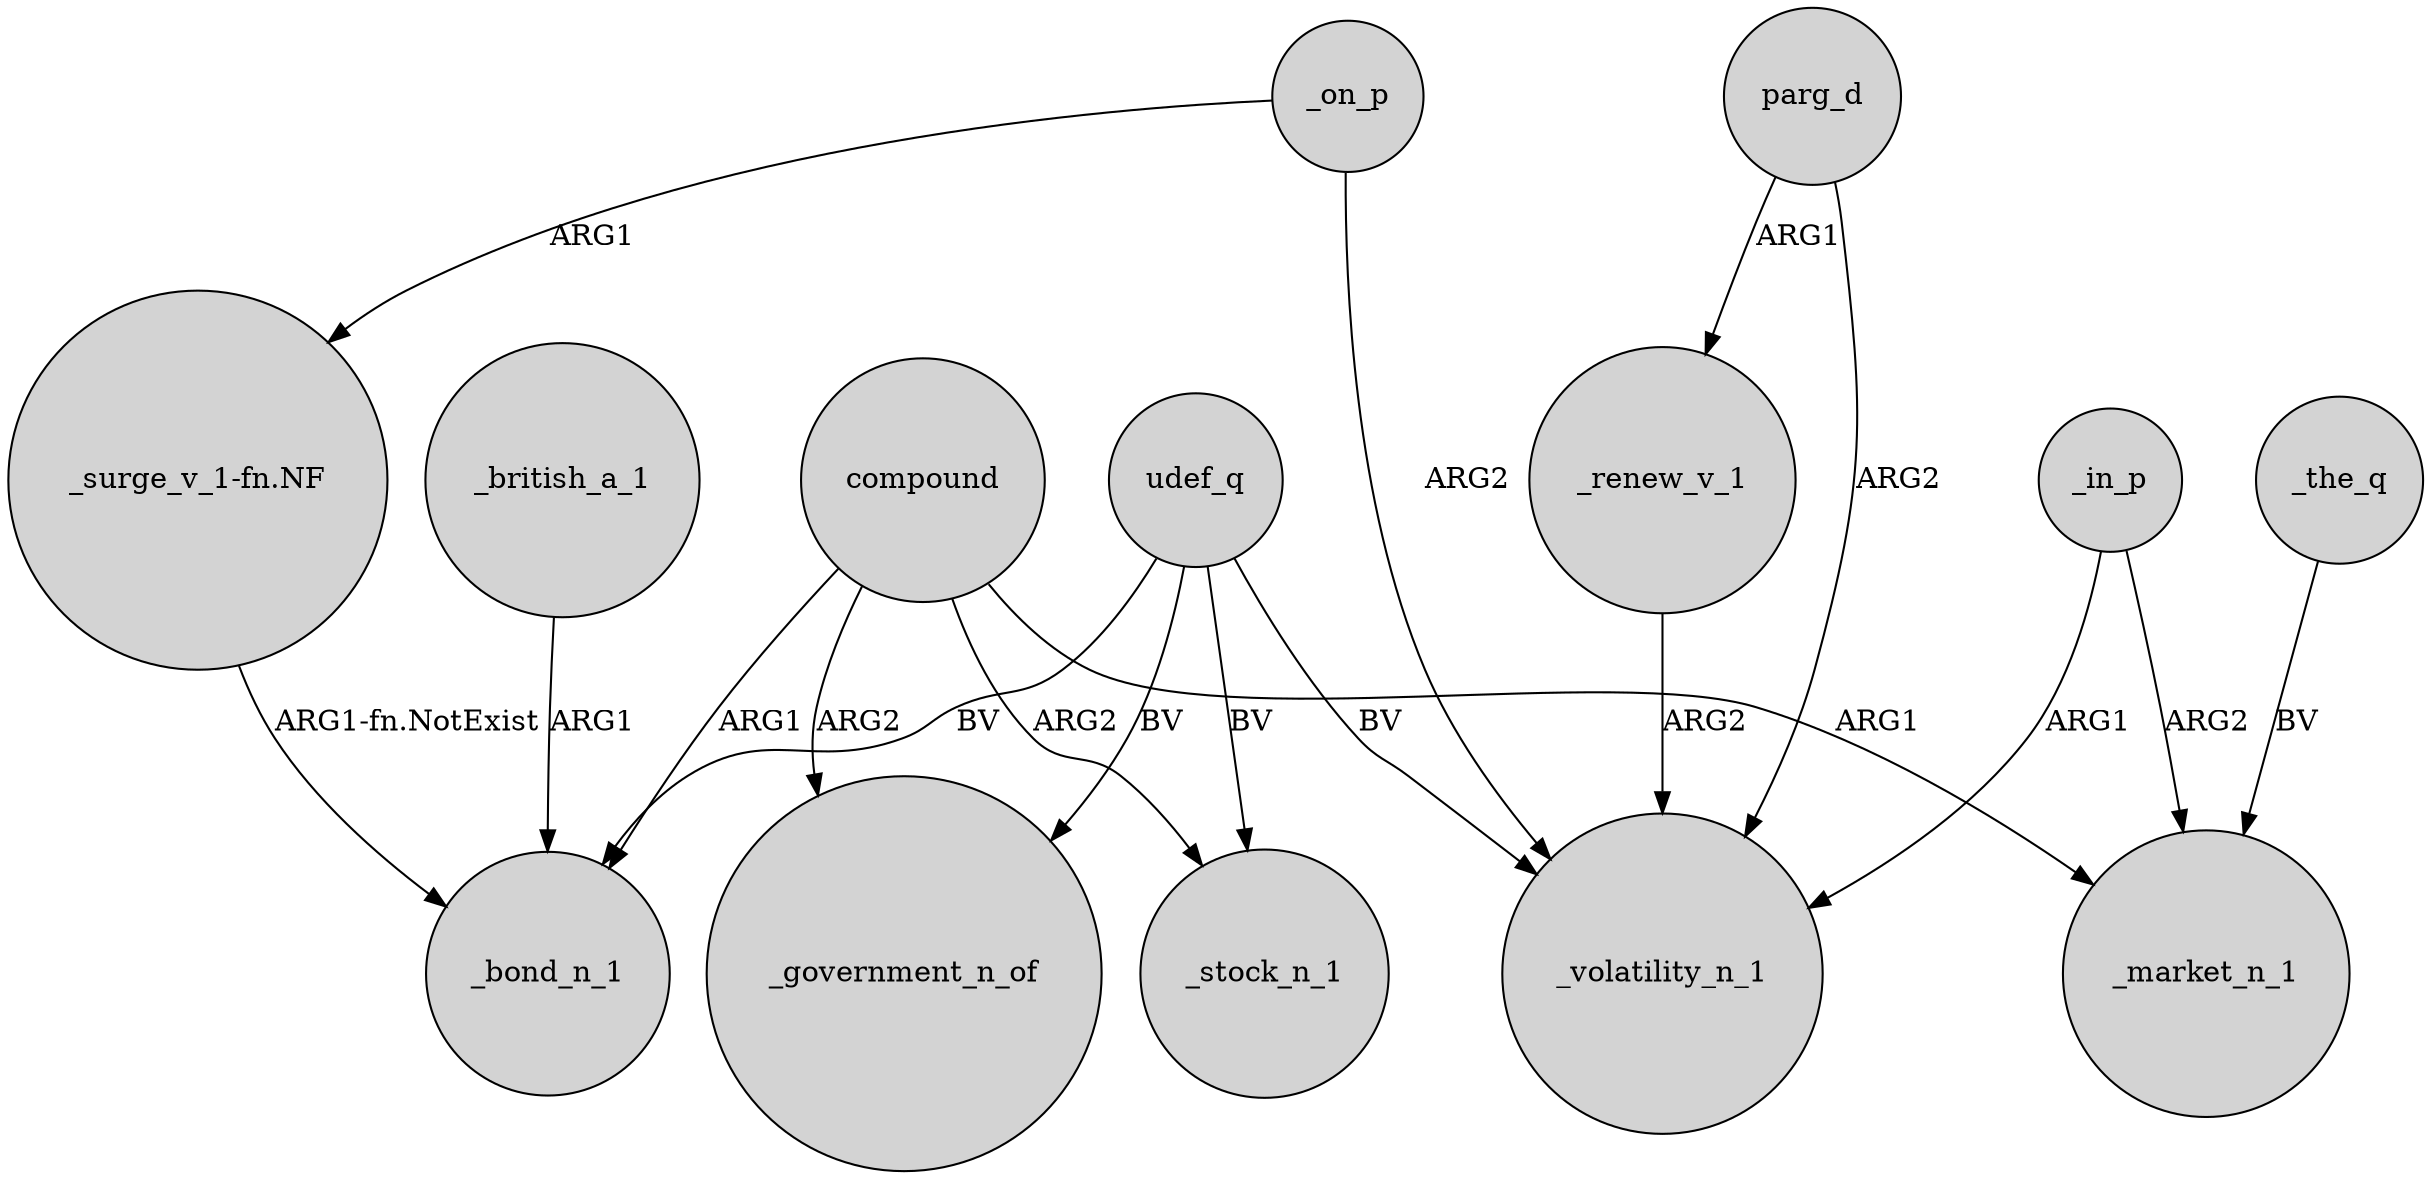 digraph {
	node [shape=circle style=filled]
	_on_p -> "_surge_v_1-fn.NF" [label=ARG1]
	udef_q -> _bond_n_1 [label=BV]
	_in_p -> _volatility_n_1 [label=ARG1]
	parg_d -> _renew_v_1 [label=ARG1]
	_in_p -> _market_n_1 [label=ARG2]
	udef_q -> _stock_n_1 [label=BV]
	_british_a_1 -> _bond_n_1 [label=ARG1]
	compound -> _market_n_1 [label=ARG1]
	_on_p -> _volatility_n_1 [label=ARG2]
	udef_q -> _volatility_n_1 [label=BV]
	_the_q -> _market_n_1 [label=BV]
	compound -> _government_n_of [label=ARG2]
	udef_q -> _government_n_of [label=BV]
	"_surge_v_1-fn.NF" -> _bond_n_1 [label="ARG1-fn.NotExist"]
	_renew_v_1 -> _volatility_n_1 [label=ARG2]
	parg_d -> _volatility_n_1 [label=ARG2]
	compound -> _stock_n_1 [label=ARG2]
	compound -> _bond_n_1 [label=ARG1]
}
